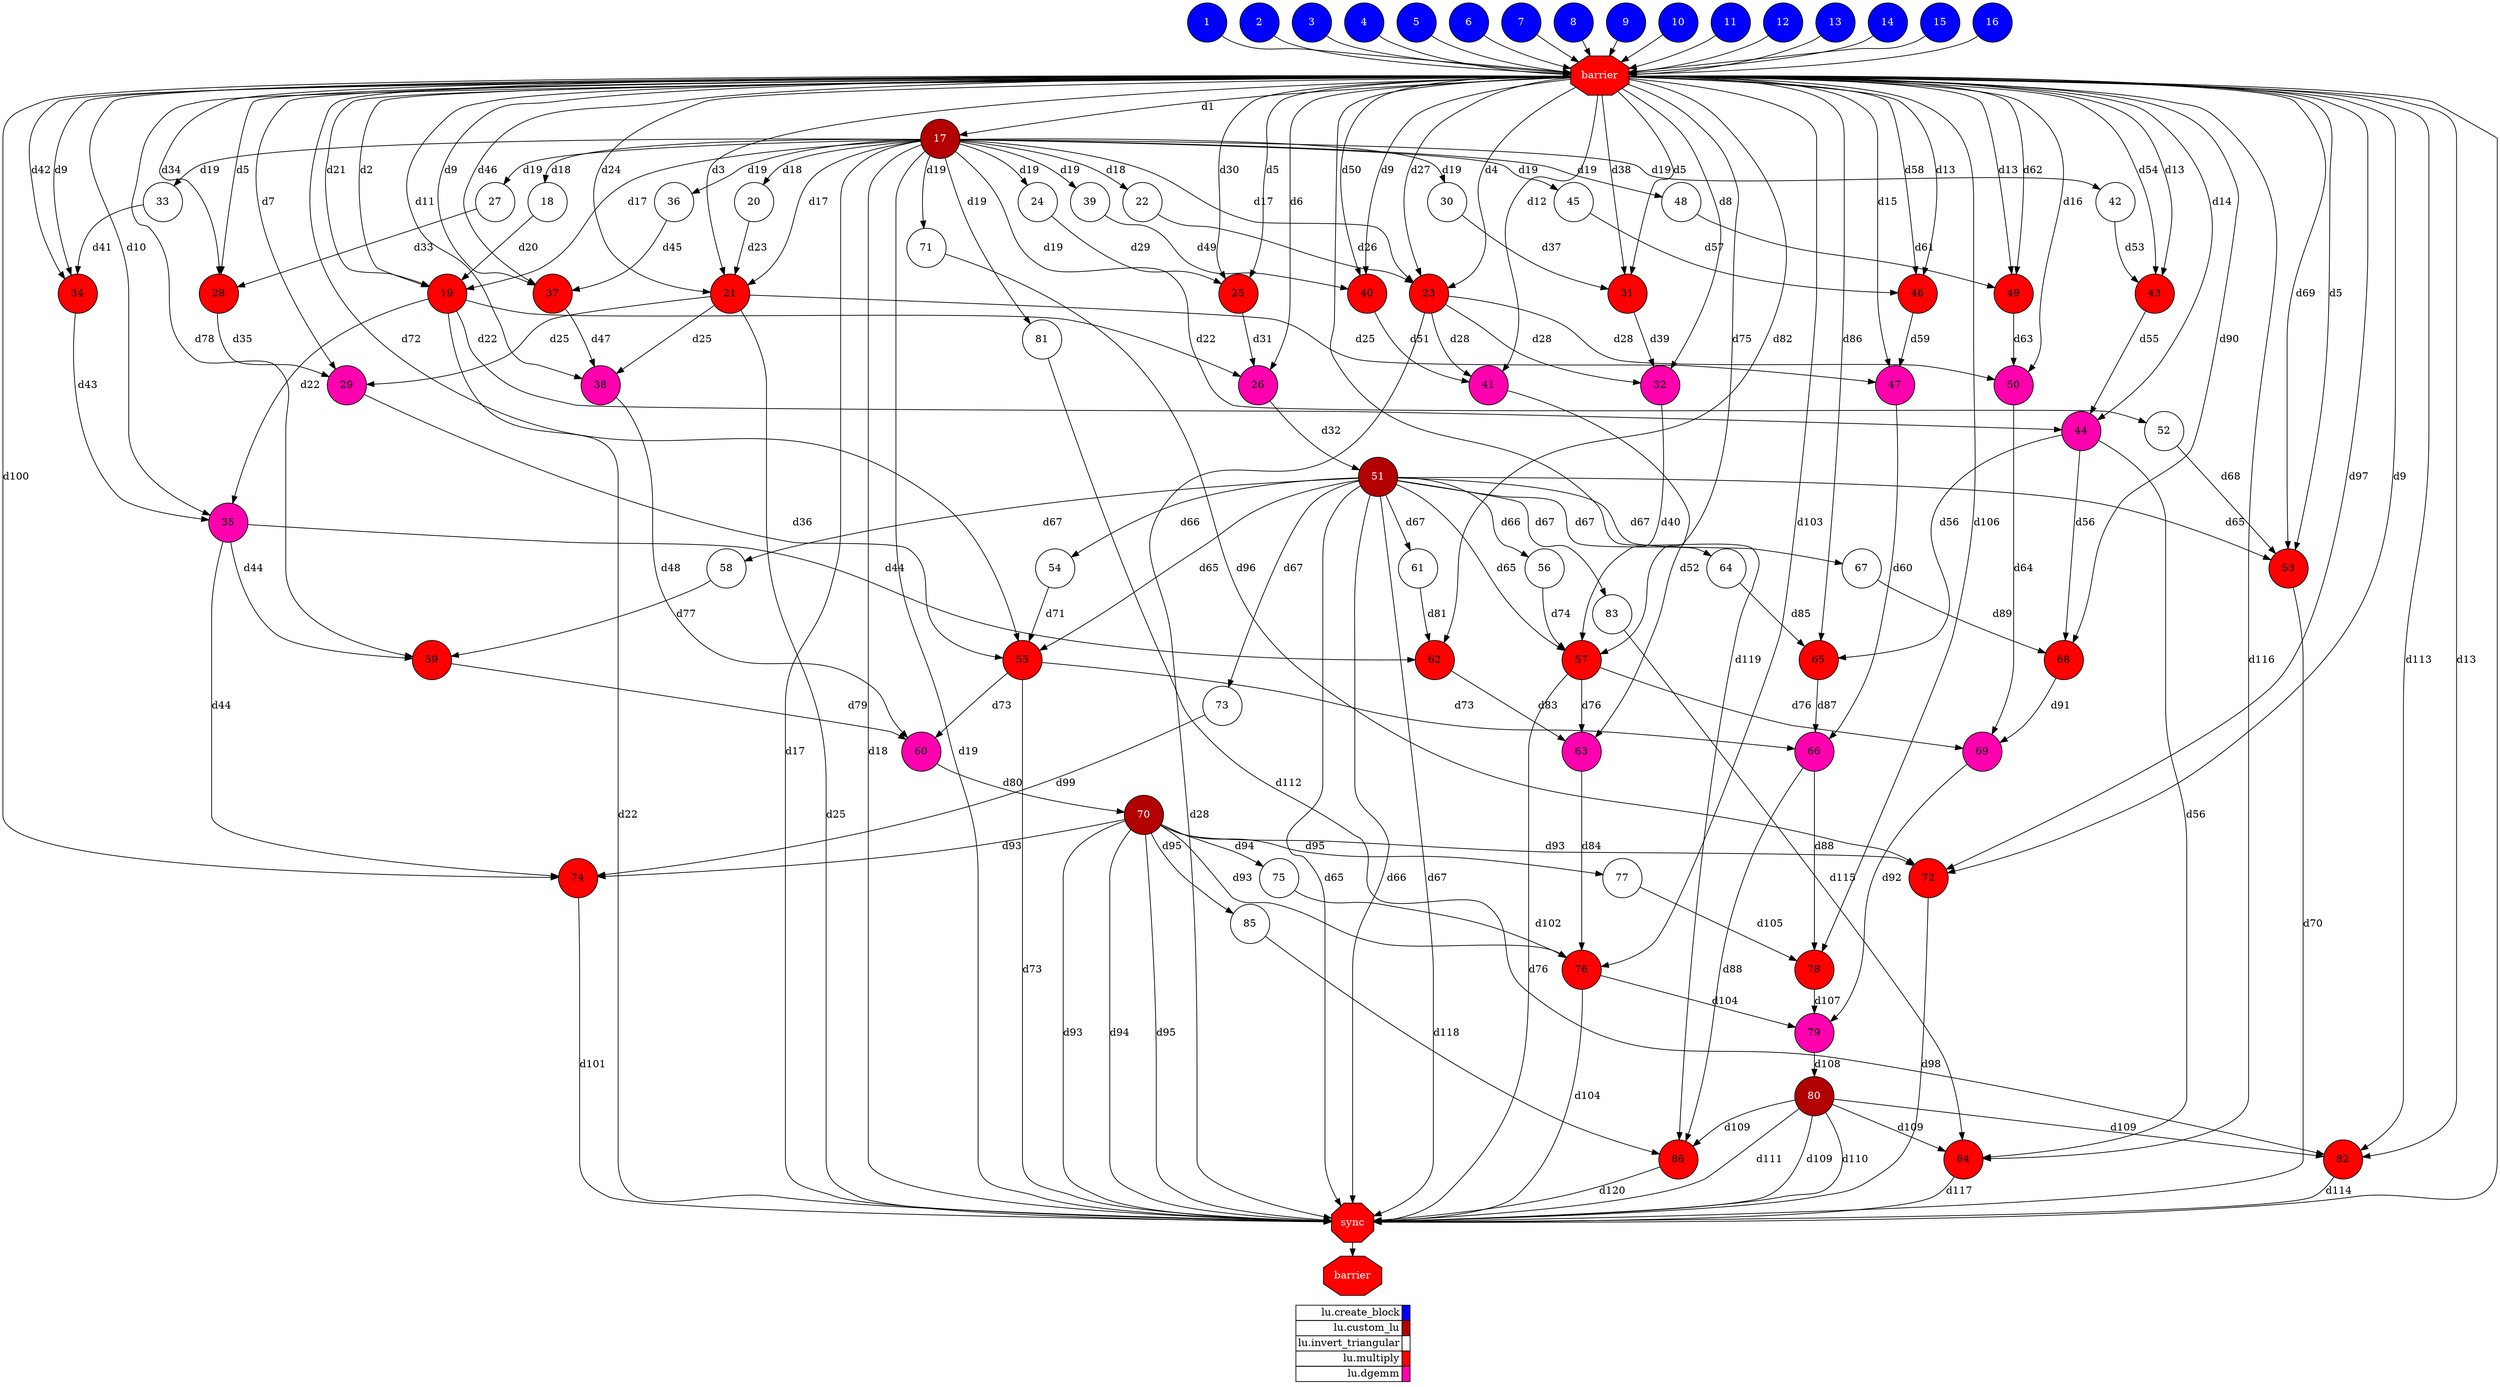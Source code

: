 digraph {
  rankdir=TB;
  labeljust="l";
  subgraph dependence_graph {
    ranksep=0.20;
    node[height=0.75];

1[shape=circle, style=filled fillcolor="#0000ff" fontcolor="#ffffff"];
2[shape=circle, style=filled fillcolor="#0000ff" fontcolor="#ffffff"];
3[shape=circle, style=filled fillcolor="#0000ff" fontcolor="#ffffff"];
4[shape=circle, style=filled fillcolor="#0000ff" fontcolor="#ffffff"];
5[shape=circle, style=filled fillcolor="#0000ff" fontcolor="#ffffff"];
6[shape=circle, style=filled fillcolor="#0000ff" fontcolor="#ffffff"];
7[shape=circle, style=filled fillcolor="#0000ff" fontcolor="#ffffff"];
8[shape=circle, style=filled fillcolor="#0000ff" fontcolor="#ffffff"];
9[shape=circle, style=filled fillcolor="#0000ff" fontcolor="#ffffff"];
10[shape=circle, style=filled fillcolor="#0000ff" fontcolor="#ffffff"];
11[shape=circle, style=filled fillcolor="#0000ff" fontcolor="#ffffff"];
12[shape=circle, style=filled fillcolor="#0000ff" fontcolor="#ffffff"];
13[shape=circle, style=filled fillcolor="#0000ff" fontcolor="#ffffff"];
14[shape=circle, style=filled fillcolor="#0000ff" fontcolor="#ffffff"];
15[shape=circle, style=filled fillcolor="#0000ff" fontcolor="#ffffff"];
16[shape=circle, style=filled fillcolor="#0000ff" fontcolor="#ffffff"];
Synchro1[label="barrier", shape=octagon, style=filled fillcolor="#ff0000" fontcolor="#FFFFFF"];
10 -> Synchro1;
5 -> Synchro1;
8 -> Synchro1;
1 -> Synchro1;
14 -> Synchro1;
16 -> Synchro1;
7 -> Synchro1;
9 -> Synchro1;
11 -> Synchro1;
2 -> Synchro1;
15 -> Synchro1;
12 -> Synchro1;
4 -> Synchro1;
13 -> Synchro1;
6 -> Synchro1;
3 -> Synchro1;
17[shape=circle, style=filled fillcolor="#b30000" fontcolor="#ffffff"];
Synchro1 -> 17[ label="d1" ];
18[shape=circle, style=filled fillcolor="#ffffff" fontcolor="#000000"];
17 -> 18[ label="d18" ];
19[shape=circle, style=filled fillcolor="#ff0000" fontcolor="#000000"];
Synchro1 -> 19[ label="d21" ];
18 -> 19[ label="d20" ];
17 -> 19[ label="d17" ];
Synchro1 -> 19[ label="d2" ];
20[shape=circle, style=filled fillcolor="#ffffff" fontcolor="#000000"];
17 -> 20[ label="d18" ];
21[shape=circle, style=filled fillcolor="#ff0000" fontcolor="#000000"];
Synchro1 -> 21[ label="d24" ];
20 -> 21[ label="d23" ];
17 -> 21[ label="d17" ];
Synchro1 -> 21[ label="d3" ];
22[shape=circle, style=filled fillcolor="#ffffff" fontcolor="#000000"];
17 -> 22[ label="d18" ];
23[shape=circle, style=filled fillcolor="#ff0000" fontcolor="#000000"];
Synchro1 -> 23[ label="d27" ];
22 -> 23[ label="d26" ];
17 -> 23[ label="d17" ];
Synchro1 -> 23[ label="d4" ];
24[shape=circle, style=filled fillcolor="#ffffff" fontcolor="#000000"];
17 -> 24[ label="d19" ];
25[shape=circle, style=filled fillcolor="#ff0000" fontcolor="#000000"];
Synchro1 -> 25[ label="d30" ];
Synchro1 -> 25[ label="d5" ];
24 -> 25[ label="d29" ];
26[shape=circle, style=filled fillcolor="#ff00ae" fontcolor="#000000"];
Synchro1 -> 26[ label="d6" ];
25 -> 26[ label="d31" ];
19 -> 26[ label="d22" ];
27[shape=circle, style=filled fillcolor="#ffffff" fontcolor="#000000"];
17 -> 27[ label="d19" ];
28[shape=circle, style=filled fillcolor="#ff0000" fontcolor="#000000"];
Synchro1 -> 28[ label="d34" ];
Synchro1 -> 28[ label="d5" ];
27 -> 28[ label="d33" ];
29[shape=circle, style=filled fillcolor="#ff00ae" fontcolor="#000000"];
Synchro1 -> 29[ label="d7" ];
28 -> 29[ label="d35" ];
21 -> 29[ label="d25" ];
30[shape=circle, style=filled fillcolor="#ffffff" fontcolor="#000000"];
17 -> 30[ label="d19" ];
31[shape=circle, style=filled fillcolor="#ff0000" fontcolor="#000000"];
Synchro1 -> 31[ label="d38" ];
Synchro1 -> 31[ label="d5" ];
30 -> 31[ label="d37" ];
32[shape=circle, style=filled fillcolor="#ff00ae" fontcolor="#000000"];
Synchro1 -> 32[ label="d8" ];
31 -> 32[ label="d39" ];
23 -> 32[ label="d28" ];
33[shape=circle, style=filled fillcolor="#ffffff" fontcolor="#000000"];
17 -> 33[ label="d19" ];
34[shape=circle, style=filled fillcolor="#ff0000" fontcolor="#000000"];
Synchro1 -> 34[ label="d42" ];
Synchro1 -> 34[ label="d9" ];
33 -> 34[ label="d41" ];
35[shape=circle, style=filled fillcolor="#ff00ae" fontcolor="#000000"];
Synchro1 -> 35[ label="d10" ];
34 -> 35[ label="d43" ];
19 -> 35[ label="d22" ];
36[shape=circle, style=filled fillcolor="#ffffff" fontcolor="#000000"];
17 -> 36[ label="d19" ];
37[shape=circle, style=filled fillcolor="#ff0000" fontcolor="#000000"];
Synchro1 -> 37[ label="d46" ];
Synchro1 -> 37[ label="d9" ];
36 -> 37[ label="d45" ];
38[shape=circle, style=filled fillcolor="#ff00ae" fontcolor="#000000"];
Synchro1 -> 38[ label="d11" ];
37 -> 38[ label="d47" ];
21 -> 38[ label="d25" ];
39[shape=circle, style=filled fillcolor="#ffffff" fontcolor="#000000"];
17 -> 39[ label="d19" ];
40[shape=circle, style=filled fillcolor="#ff0000" fontcolor="#000000"];
Synchro1 -> 40[ label="d50" ];
Synchro1 -> 40[ label="d9" ];
39 -> 40[ label="d49" ];
41[shape=circle, style=filled fillcolor="#ff00ae" fontcolor="#000000"];
Synchro1 -> 41[ label="d12" ];
40 -> 41[ label="d51" ];
23 -> 41[ label="d28" ];
42[shape=circle, style=filled fillcolor="#ffffff" fontcolor="#000000"];
17 -> 42[ label="d19" ];
43[shape=circle, style=filled fillcolor="#ff0000" fontcolor="#000000"];
Synchro1 -> 43[ label="d54" ];
Synchro1 -> 43[ label="d13" ];
42 -> 43[ label="d53" ];
44[shape=circle, style=filled fillcolor="#ff00ae" fontcolor="#000000"];
Synchro1 -> 44[ label="d14" ];
43 -> 44[ label="d55" ];
19 -> 44[ label="d22" ];
45[shape=circle, style=filled fillcolor="#ffffff" fontcolor="#000000"];
17 -> 45[ label="d19" ];
46[shape=circle, style=filled fillcolor="#ff0000" fontcolor="#000000"];
Synchro1 -> 46[ label="d58" ];
Synchro1 -> 46[ label="d13" ];
45 -> 46[ label="d57" ];
47[shape=circle, style=filled fillcolor="#ff00ae" fontcolor="#000000"];
Synchro1 -> 47[ label="d15" ];
46 -> 47[ label="d59" ];
21 -> 47[ label="d25" ];
48[shape=circle, style=filled fillcolor="#ffffff" fontcolor="#000000"];
17 -> 48[ label="d19" ];
49[shape=circle, style=filled fillcolor="#ff0000" fontcolor="#000000"];
Synchro1 -> 49[ label="d62" ];
Synchro1 -> 49[ label="d13" ];
48 -> 49[ label="d61" ];
50[shape=circle, style=filled fillcolor="#ff00ae" fontcolor="#000000"];
Synchro1 -> 50[ label="d16" ];
49 -> 50[ label="d63" ];
23 -> 50[ label="d28" ];
51[shape=circle, style=filled fillcolor="#b30000" fontcolor="#ffffff"];
26 -> 51[ label="d32" ];
52[shape=circle, style=filled fillcolor="#ffffff" fontcolor="#000000"];
17 -> 52[ label="d19" ];
53[shape=circle, style=filled fillcolor="#ff0000" fontcolor="#000000"];
Synchro1 -> 53[ label="d69" ];
51 -> 53[ label="d65" ];
Synchro1 -> 53[ label="d5" ];
52 -> 53[ label="d68" ];
54[shape=circle, style=filled fillcolor="#ffffff" fontcolor="#000000"];
51 -> 54[ label="d66" ];
55[shape=circle, style=filled fillcolor="#ff0000" fontcolor="#000000"];
Synchro1 -> 55[ label="d72" ];
54 -> 55[ label="d71" ];
51 -> 55[ label="d65" ];
29 -> 55[ label="d36" ];
56[shape=circle, style=filled fillcolor="#ffffff" fontcolor="#000000"];
51 -> 56[ label="d66" ];
57[shape=circle, style=filled fillcolor="#ff0000" fontcolor="#000000"];
Synchro1 -> 57[ label="d75" ];
56 -> 57[ label="d74" ];
51 -> 57[ label="d65" ];
32 -> 57[ label="d40" ];
58[shape=circle, style=filled fillcolor="#ffffff" fontcolor="#000000"];
51 -> 58[ label="d67" ];
59[shape=circle, style=filled fillcolor="#ff0000" fontcolor="#000000"];
Synchro1 -> 59[ label="d78" ];
35 -> 59[ label="d44" ];
58 -> 59[ label="d77" ];
60[shape=circle, style=filled fillcolor="#ff00ae" fontcolor="#000000"];
38 -> 60[ label="d48" ];
59 -> 60[ label="d79" ];
55 -> 60[ label="d73" ];
61[shape=circle, style=filled fillcolor="#ffffff" fontcolor="#000000"];
51 -> 61[ label="d67" ];
62[shape=circle, style=filled fillcolor="#ff0000" fontcolor="#000000"];
Synchro1 -> 62[ label="d82" ];
35 -> 62[ label="d44" ];
61 -> 62[ label="d81" ];
63[shape=circle, style=filled fillcolor="#ff00ae" fontcolor="#000000"];
41 -> 63[ label="d52" ];
62 -> 63[ label="d83" ];
57 -> 63[ label="d76" ];
64[shape=circle, style=filled fillcolor="#ffffff" fontcolor="#000000"];
51 -> 64[ label="d67" ];
65[shape=circle, style=filled fillcolor="#ff0000" fontcolor="#000000"];
Synchro1 -> 65[ label="d86" ];
44 -> 65[ label="d56" ];
64 -> 65[ label="d85" ];
66[shape=circle, style=filled fillcolor="#ff00ae" fontcolor="#000000"];
47 -> 66[ label="d60" ];
65 -> 66[ label="d87" ];
55 -> 66[ label="d73" ];
67[shape=circle, style=filled fillcolor="#ffffff" fontcolor="#000000"];
51 -> 67[ label="d67" ];
68[shape=circle, style=filled fillcolor="#ff0000" fontcolor="#000000"];
Synchro1 -> 68[ label="d90" ];
44 -> 68[ label="d56" ];
67 -> 68[ label="d89" ];
69[shape=circle, style=filled fillcolor="#ff00ae" fontcolor="#000000"];
50 -> 69[ label="d64" ];
68 -> 69[ label="d91" ];
57 -> 69[ label="d76" ];
70[shape=circle, style=filled fillcolor="#b30000" fontcolor="#ffffff"];
60 -> 70[ label="d80" ];
71[shape=circle, style=filled fillcolor="#ffffff" fontcolor="#000000"];
17 -> 71[ label="d19" ];
72[shape=circle, style=filled fillcolor="#ff0000" fontcolor="#000000"];
Synchro1 -> 72[ label="d97" ];
70 -> 72[ label="d93" ];
Synchro1 -> 72[ label="d9" ];
71 -> 72[ label="d96" ];
73[shape=circle, style=filled fillcolor="#ffffff" fontcolor="#000000"];
51 -> 73[ label="d67" ];
74[shape=circle, style=filled fillcolor="#ff0000" fontcolor="#000000"];
Synchro1 -> 74[ label="d100" ];
70 -> 74[ label="d93" ];
35 -> 74[ label="d44" ];
73 -> 74[ label="d99" ];
75[shape=circle, style=filled fillcolor="#ffffff" fontcolor="#000000"];
70 -> 75[ label="d94" ];
76[shape=circle, style=filled fillcolor="#ff0000" fontcolor="#000000"];
Synchro1 -> 76[ label="d103" ];
75 -> 76[ label="d102" ];
70 -> 76[ label="d93" ];
63 -> 76[ label="d84" ];
77[shape=circle, style=filled fillcolor="#ffffff" fontcolor="#000000"];
70 -> 77[ label="d95" ];
78[shape=circle, style=filled fillcolor="#ff0000" fontcolor="#000000"];
Synchro1 -> 78[ label="d106" ];
66 -> 78[ label="d88" ];
77 -> 78[ label="d105" ];
79[shape=circle, style=filled fillcolor="#ff00ae" fontcolor="#000000"];
69 -> 79[ label="d92" ];
78 -> 79[ label="d107" ];
76 -> 79[ label="d104" ];
80[shape=circle, style=filled fillcolor="#b30000" fontcolor="#ffffff"];
79 -> 80[ label="d108" ];
81[shape=circle, style=filled fillcolor="#ffffff" fontcolor="#000000"];
17 -> 81[ label="d19" ];
82[shape=circle, style=filled fillcolor="#ff0000" fontcolor="#000000"];
Synchro1 -> 82[ label="d113" ];
80 -> 82[ label="d109" ];
Synchro1 -> 82[ label="d13" ];
81 -> 82[ label="d112" ];
83[shape=circle, style=filled fillcolor="#ffffff" fontcolor="#000000"];
51 -> 83[ label="d67" ];
84[shape=circle, style=filled fillcolor="#ff0000" fontcolor="#000000"];
Synchro1 -> 84[ label="d116" ];
80 -> 84[ label="d109" ];
44 -> 84[ label="d56" ];
83 -> 84[ label="d115" ];
85[shape=circle, style=filled fillcolor="#ffffff" fontcolor="#000000"];
70 -> 85[ label="d95" ];
86[shape=circle, style=filled fillcolor="#ff0000" fontcolor="#000000"];
Synchro1 -> 86[ label="d119" ];
80 -> 86[ label="d109" ];
66 -> 86[ label="d88" ];
85 -> 86[ label="d118" ];
Synchro2[label="sync", shape=octagon, style=filled fillcolor="#ff0000" fontcolor="#FFFFFF"];
Synchro1 -> Synchro2;
17 -> Synchro2[ label="d17" ];
51 -> Synchro2[ label="d65" ];
70 -> Synchro2[ label="d93" ];
80 -> Synchro2[ label="d109" ];
17 -> Synchro2[ label="d18" ];
53 -> Synchro2[ label="d70" ];
51 -> Synchro2[ label="d66" ];
72 -> Synchro2[ label="d98" ];
74 -> Synchro2[ label="d101" ];
70 -> Synchro2[ label="d94" ];
82 -> Synchro2[ label="d114" ];
84 -> Synchro2[ label="d117" ];
86 -> Synchro2[ label="d120" ];
80 -> Synchro2[ label="d110" ];
17 -> Synchro2[ label="d19" ];
19 -> Synchro2[ label="d22" ];
21 -> Synchro2[ label="d25" ];
23 -> Synchro2[ label="d28" ];
51 -> Synchro2[ label="d67" ];
55 -> Synchro2[ label="d73" ];
57 -> Synchro2[ label="d76" ];
70 -> Synchro2[ label="d95" ];
76 -> Synchro2[ label="d104" ];
80 -> Synchro2[ label="d111" ];
Synchro3[label="barrier", shape=octagon, style=filled fillcolor="#ff0000" fontcolor="#FFFFFF"];
Synchro2 -> Synchro3;  }
  subgraph legend {
    rank=sink;
    node [shape=plaintext, height=0.75];
    ranksep=0.20;
    label = "Legend";
    key [label=<
      <table border="0" cellpadding="2" cellspacing="0" cellborder="1">
<tr>
<td align="right">lu.create_block</td>
<td bgcolor="#0000ff">&nbsp;</td>
</tr>
<tr>
<td align="right">lu.custom_lu</td>
<td bgcolor="#b30000">&nbsp;</td>
</tr>
<tr>
<td align="right">lu.invert_triangular</td>
<td bgcolor="#ffffff">&nbsp;</td>
</tr>
<tr>
<td align="right">lu.multiply</td>
<td bgcolor="#ff0000">&nbsp;</td>
</tr>
<tr>
<td align="right">lu.dgemm</td>
<td bgcolor="#ff00ae">&nbsp;</td>
</tr>
      </table>
    >]
  }
}
